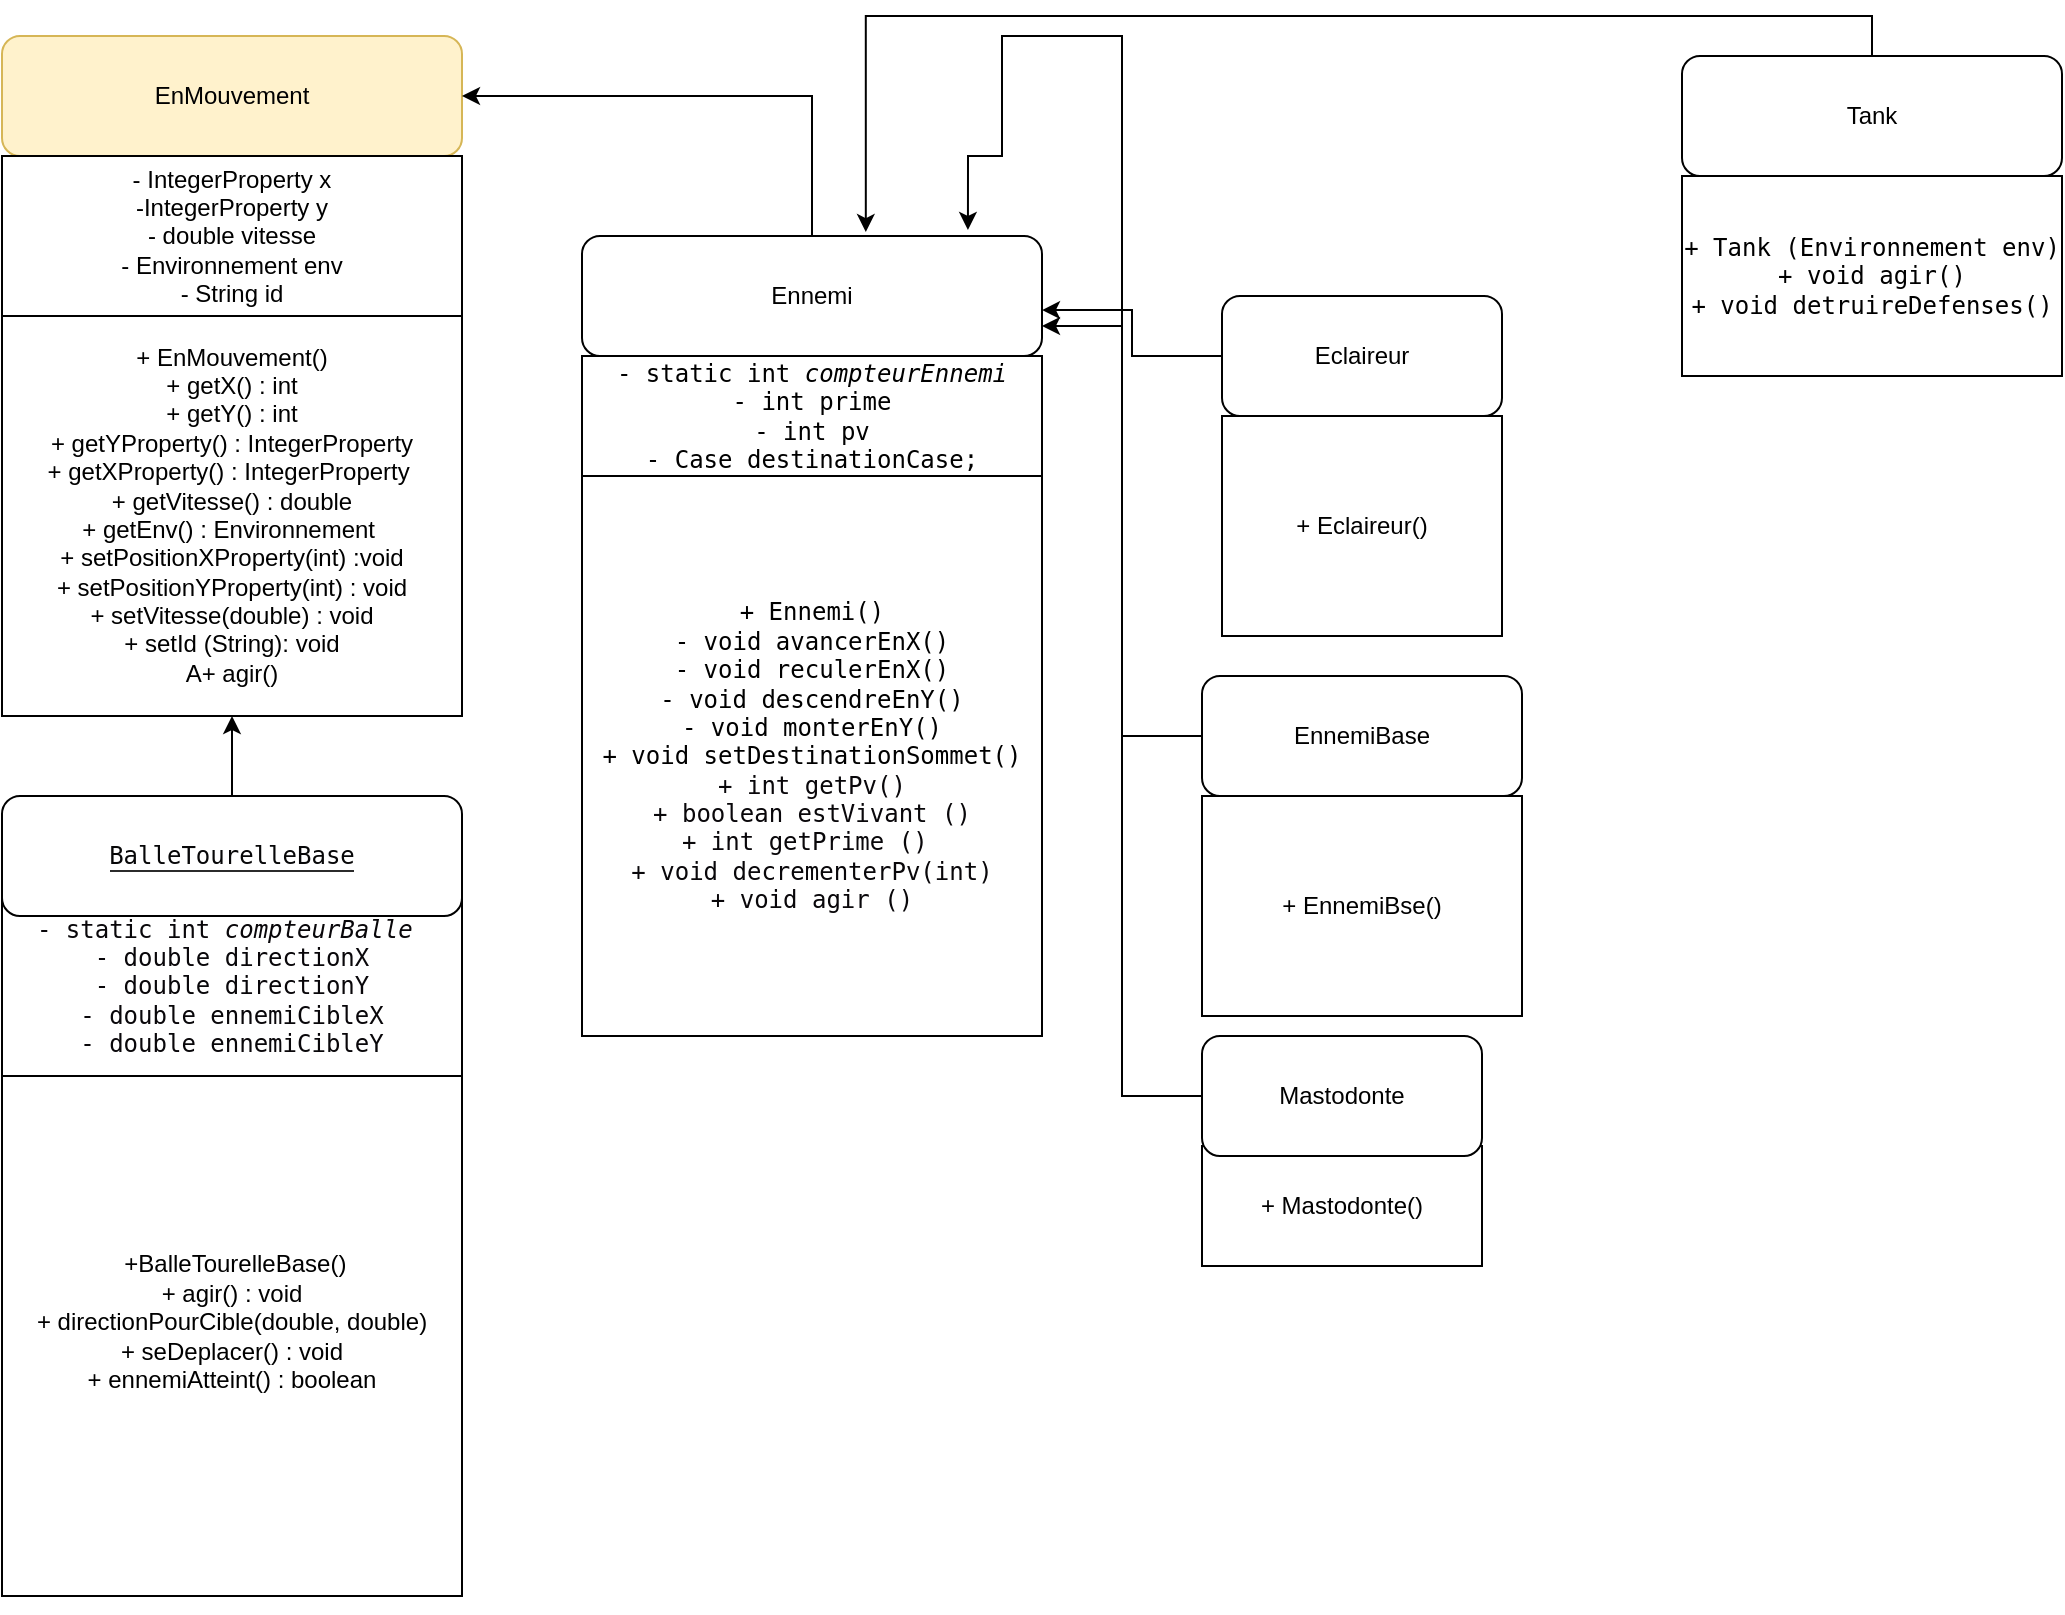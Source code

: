 <mxfile version="21.3.8" type="github">
  <diagram name="Page-1" id="6neZmTnCpRNUY8pplZSn">
    <mxGraphModel dx="1434" dy="750" grid="1" gridSize="10" guides="1" tooltips="1" connect="1" arrows="1" fold="1" page="1" pageScale="1" pageWidth="827" pageHeight="1169" math="0" shadow="0">
      <root>
        <mxCell id="0" />
        <mxCell id="1" parent="0" />
        <mxCell id="IdakOEJJikA0I16_9UEd-1" value="&lt;div&gt;&lt;br&gt;&lt;/div&gt;&lt;div&gt;&lt;br&gt;&lt;/div&gt;&lt;div&gt;+ EnMouvement()&lt;br&gt;&lt;/div&gt;&lt;div&gt;+ getX() : int&lt;br&gt;&lt;/div&gt;&lt;div&gt;+ getY() : int &lt;br&gt;&lt;/div&gt;&lt;div&gt;+ getYProperty() : IntegerProperty&lt;/div&gt;&lt;div&gt;+ getXProperty() : IntegerProperty&amp;nbsp;&lt;/div&gt;&lt;div&gt;+ getVitesse() : double&lt;/div&gt;&lt;div&gt;+ getEnv() : Environnement&amp;nbsp;&lt;/div&gt;&lt;div&gt;+ setPositionXProperty(int) :void&lt;/div&gt;&lt;div&gt;+ setPositionYProperty(int) : void&lt;/div&gt;&lt;div&gt;+ setVitesse(double) : void&lt;/div&gt;&lt;div&gt;+ setId (String): void&lt;/div&gt;&lt;div&gt;A+ agir()&lt;br&gt;&lt;/div&gt;" style="rounded=0;whiteSpace=wrap;html=1;" vertex="1" parent="1">
          <mxGeometry x="40" y="140" width="230" height="230" as="geometry" />
        </mxCell>
        <mxCell id="IdakOEJJikA0I16_9UEd-3" value="EnMouvement" style="rounded=1;whiteSpace=wrap;html=1;fillColor=#fff2cc;strokeColor=#d6b656;" vertex="1" parent="1">
          <mxGeometry x="40" y="30" width="230" height="60" as="geometry" />
        </mxCell>
        <mxCell id="IdakOEJJikA0I16_9UEd-4" value="&lt;div&gt;- IntegerProperty x&lt;/div&gt;&lt;div&gt;-IntegerProperty y&lt;/div&gt;&lt;div&gt;- double vitesse&lt;/div&gt;&lt;div&gt;- Environnement env&lt;/div&gt;&lt;div&gt;- String id&lt;br&gt;&lt;/div&gt;" style="rounded=0;whiteSpace=wrap;html=1;" vertex="1" parent="1">
          <mxGeometry x="40" y="90" width="230" height="80" as="geometry" />
        </mxCell>
        <mxCell id="IdakOEJJikA0I16_9UEd-6" value="&lt;pre style=&quot;color: rgb(169, 183, 198); font-family: &amp;quot;JetBrains Mono&amp;quot;, monospace;&quot;&gt;&lt;font color=&quot;#09070a&quot;&gt;- static int &lt;span style=&quot;font-style: italic;&quot;&gt;compteurBalle &lt;/span&gt;&lt;br&gt;- double directionX&lt;br&gt;- double directionY&lt;br&gt;- double ennemiCibleX&lt;br&gt;- double ennemiCibleY&lt;/font&gt;&lt;span style=&quot;color:#cc7832;&quot;&gt;&lt;br&gt;&lt;/span&gt;&lt;/pre&gt;" style="rounded=0;whiteSpace=wrap;html=1;" vertex="1" parent="1">
          <mxGeometry x="40" y="460" width="230" height="90" as="geometry" />
        </mxCell>
        <mxCell id="IdakOEJJikA0I16_9UEd-11" style="edgeStyle=orthogonalEdgeStyle;rounded=0;orthogonalLoop=1;jettySize=auto;html=1;exitX=0.5;exitY=0;exitDx=0;exitDy=0;entryX=0.5;entryY=1;entryDx=0;entryDy=0;" edge="1" parent="1" source="IdakOEJJikA0I16_9UEd-7" target="IdakOEJJikA0I16_9UEd-1">
          <mxGeometry relative="1" as="geometry" />
        </mxCell>
        <mxCell id="IdakOEJJikA0I16_9UEd-7" value="&lt;pre style=&quot;background-color: rgb(43, 43, 43); font-family: &amp;quot;JetBrains Mono&amp;quot;, monospace;&quot;&gt;&lt;font color=&quot;#070708&quot;&gt;&lt;span style=&quot;background-color: rgb(255, 255, 255);&quot;&gt;BalleTourelleBase&lt;/span&gt;&lt;/font&gt;&lt;/pre&gt;" style="rounded=1;whiteSpace=wrap;html=1;" vertex="1" parent="1">
          <mxGeometry x="40" y="410" width="230" height="60" as="geometry" />
        </mxCell>
        <mxCell id="IdakOEJJikA0I16_9UEd-9" value="&lt;div&gt;&amp;nbsp;+BalleTourelleBase()&lt;/div&gt;&lt;div&gt;+ agir() : void&lt;/div&gt;&lt;div&gt;+ directionPourCible(double, double)&lt;/div&gt;&lt;div&gt;+ seDeplacer() : void&lt;br&gt;&lt;/div&gt;&lt;div&gt;+ ennemiAtteint() : boolean&lt;br&gt;&lt;/div&gt;&lt;div&gt;&lt;br&gt;&lt;/div&gt;" style="rounded=0;whiteSpace=wrap;html=1;" vertex="1" parent="1">
          <mxGeometry x="40" y="550" width="230" height="260" as="geometry" />
        </mxCell>
        <mxCell id="IdakOEJJikA0I16_9UEd-10" style="edgeStyle=orthogonalEdgeStyle;rounded=0;orthogonalLoop=1;jettySize=auto;html=1;exitX=0.5;exitY=1;exitDx=0;exitDy=0;entryX=0.5;entryY=1;entryDx=0;entryDy=0;" edge="1" parent="1" source="IdakOEJJikA0I16_9UEd-9" target="IdakOEJJikA0I16_9UEd-9">
          <mxGeometry relative="1" as="geometry" />
        </mxCell>
        <mxCell id="IdakOEJJikA0I16_9UEd-16" style="edgeStyle=orthogonalEdgeStyle;rounded=0;orthogonalLoop=1;jettySize=auto;html=1;exitX=0.5;exitY=0;exitDx=0;exitDy=0;entryX=1;entryY=0.5;entryDx=0;entryDy=0;" edge="1" parent="1" source="IdakOEJJikA0I16_9UEd-12" target="IdakOEJJikA0I16_9UEd-3">
          <mxGeometry relative="1" as="geometry" />
        </mxCell>
        <mxCell id="IdakOEJJikA0I16_9UEd-12" value="Ennemi" style="rounded=1;whiteSpace=wrap;html=1;" vertex="1" parent="1">
          <mxGeometry x="330" y="130" width="230" height="60" as="geometry" />
        </mxCell>
        <mxCell id="IdakOEJJikA0I16_9UEd-13" value="&lt;pre style=&quot;color: rgb(169, 183, 198); font-family: &amp;quot;JetBrains Mono&amp;quot;, monospace;&quot;&gt;&lt;font color=&quot;#000000&quot;&gt;- static int &lt;span style=&quot;font-style: italic;&quot;&gt;compteurEnnemi&lt;/span&gt;&lt;br&gt;- int prime&lt;br&gt;- int pv&lt;br&gt;- Case destinationCase;&lt;/font&gt;&lt;/pre&gt;" style="rounded=0;whiteSpace=wrap;html=1;" vertex="1" parent="1">
          <mxGeometry x="330" y="190" width="230" height="60" as="geometry" />
        </mxCell>
        <mxCell id="IdakOEJJikA0I16_9UEd-14" value="&lt;pre style=&quot;color: rgb(169, 183, 198); font-family: &amp;quot;JetBrains Mono&amp;quot;, monospace;&quot;&gt;&lt;font color=&quot;#000000&quot;&gt;+ Ennemi()&lt;br&gt;- void avancerEnX()&lt;br&gt;- void reculerEnX()&lt;br&gt;- void descendreEnY()&lt;br&gt;- void monterEnY()&lt;br&gt;+ void setDestinationSommet()&lt;br&gt;&lt;/font&gt;&lt;font color=&quot;#09070a&quot;&gt;+ int getPv()&lt;br&gt;+ boolean estVivant ()&lt;br&gt;+ int getPrime () &lt;br&gt;+ void decrementerPv(int)&lt;br&gt;+ void agir ()&lt;/font&gt;&lt;/pre&gt;" style="rounded=0;whiteSpace=wrap;html=1;" vertex="1" parent="1">
          <mxGeometry x="330" y="250" width="230" height="280" as="geometry" />
        </mxCell>
        <mxCell id="IdakOEJJikA0I16_9UEd-22" style="edgeStyle=orthogonalEdgeStyle;rounded=0;orthogonalLoop=1;jettySize=auto;html=1;exitX=0;exitY=0.5;exitDx=0;exitDy=0;entryX=1;entryY=0.617;entryDx=0;entryDy=0;entryPerimeter=0;" edge="1" parent="1" source="IdakOEJJikA0I16_9UEd-17" target="IdakOEJJikA0I16_9UEd-12">
          <mxGeometry relative="1" as="geometry">
            <Array as="points">
              <mxPoint x="605" y="190" />
              <mxPoint x="605" y="167" />
            </Array>
          </mxGeometry>
        </mxCell>
        <mxCell id="IdakOEJJikA0I16_9UEd-17" value="Eclaireur" style="rounded=1;whiteSpace=wrap;html=1;" vertex="1" parent="1">
          <mxGeometry x="650" y="160" width="140" height="60" as="geometry" />
        </mxCell>
        <mxCell id="IdakOEJJikA0I16_9UEd-18" value="+ Mastodonte()" style="rounded=0;whiteSpace=wrap;html=1;" vertex="1" parent="1">
          <mxGeometry x="640" y="585" width="140" height="60" as="geometry" />
        </mxCell>
        <mxCell id="IdakOEJJikA0I16_9UEd-20" value="+ EnnemiBse()" style="rounded=0;whiteSpace=wrap;html=1;" vertex="1" parent="1">
          <mxGeometry x="640" y="410" width="160" height="110" as="geometry" />
        </mxCell>
        <mxCell id="IdakOEJJikA0I16_9UEd-21" value="+ Eclaireur()" style="rounded=0;whiteSpace=wrap;html=1;" vertex="1" parent="1">
          <mxGeometry x="650" y="220" width="140" height="110" as="geometry" />
        </mxCell>
        <mxCell id="IdakOEJJikA0I16_9UEd-25" style="edgeStyle=orthogonalEdgeStyle;rounded=0;orthogonalLoop=1;jettySize=auto;html=1;exitX=0;exitY=0.5;exitDx=0;exitDy=0;entryX=1;entryY=0.75;entryDx=0;entryDy=0;" edge="1" parent="1" source="IdakOEJJikA0I16_9UEd-23" target="IdakOEJJikA0I16_9UEd-12">
          <mxGeometry relative="1" as="geometry" />
        </mxCell>
        <mxCell id="IdakOEJJikA0I16_9UEd-23" value="EnnemiBase" style="rounded=1;whiteSpace=wrap;html=1;" vertex="1" parent="1">
          <mxGeometry x="640" y="350" width="160" height="60" as="geometry" />
        </mxCell>
        <mxCell id="IdakOEJJikA0I16_9UEd-28" style="edgeStyle=orthogonalEdgeStyle;rounded=0;orthogonalLoop=1;jettySize=auto;html=1;exitX=0;exitY=0.5;exitDx=0;exitDy=0;entryX=0.839;entryY=-0.05;entryDx=0;entryDy=0;entryPerimeter=0;" edge="1" parent="1" source="IdakOEJJikA0I16_9UEd-26" target="IdakOEJJikA0I16_9UEd-12">
          <mxGeometry relative="1" as="geometry">
            <Array as="points">
              <mxPoint x="600" y="560" />
              <mxPoint x="600" y="30" />
              <mxPoint x="540" y="30" />
              <mxPoint x="540" y="90" />
              <mxPoint x="523" y="90" />
            </Array>
          </mxGeometry>
        </mxCell>
        <mxCell id="IdakOEJJikA0I16_9UEd-26" value="Mastodonte" style="rounded=1;whiteSpace=wrap;html=1;" vertex="1" parent="1">
          <mxGeometry x="640" y="530" width="140" height="60" as="geometry" />
        </mxCell>
        <mxCell id="IdakOEJJikA0I16_9UEd-38" style="edgeStyle=orthogonalEdgeStyle;rounded=0;orthogonalLoop=1;jettySize=auto;html=1;exitX=0.5;exitY=0;exitDx=0;exitDy=0;entryX=0.617;entryY=-0.033;entryDx=0;entryDy=0;entryPerimeter=0;" edge="1" parent="1" source="IdakOEJJikA0I16_9UEd-34" target="IdakOEJJikA0I16_9UEd-12">
          <mxGeometry relative="1" as="geometry" />
        </mxCell>
        <mxCell id="IdakOEJJikA0I16_9UEd-34" value="&lt;div&gt;Tank&lt;/div&gt;" style="rounded=1;whiteSpace=wrap;html=1;" vertex="1" parent="1">
          <mxGeometry x="880" y="40" width="190" height="60" as="geometry" />
        </mxCell>
        <mxCell id="IdakOEJJikA0I16_9UEd-36" value="&lt;pre style=&quot;color: rgb(169, 183, 198); font-family: &amp;quot;JetBrains Mono&amp;quot;, monospace;&quot;&gt;&lt;font color=&quot;#000000&quot;&gt;+ Tank (Environnement env)&lt;br&gt;+ void agir()&lt;br&gt;+ void detruireDefenses()&lt;/font&gt;&lt;/pre&gt;" style="rounded=0;whiteSpace=wrap;html=1;" vertex="1" parent="1">
          <mxGeometry x="880" y="100" width="190" height="100" as="geometry" />
        </mxCell>
      </root>
    </mxGraphModel>
  </diagram>
</mxfile>
